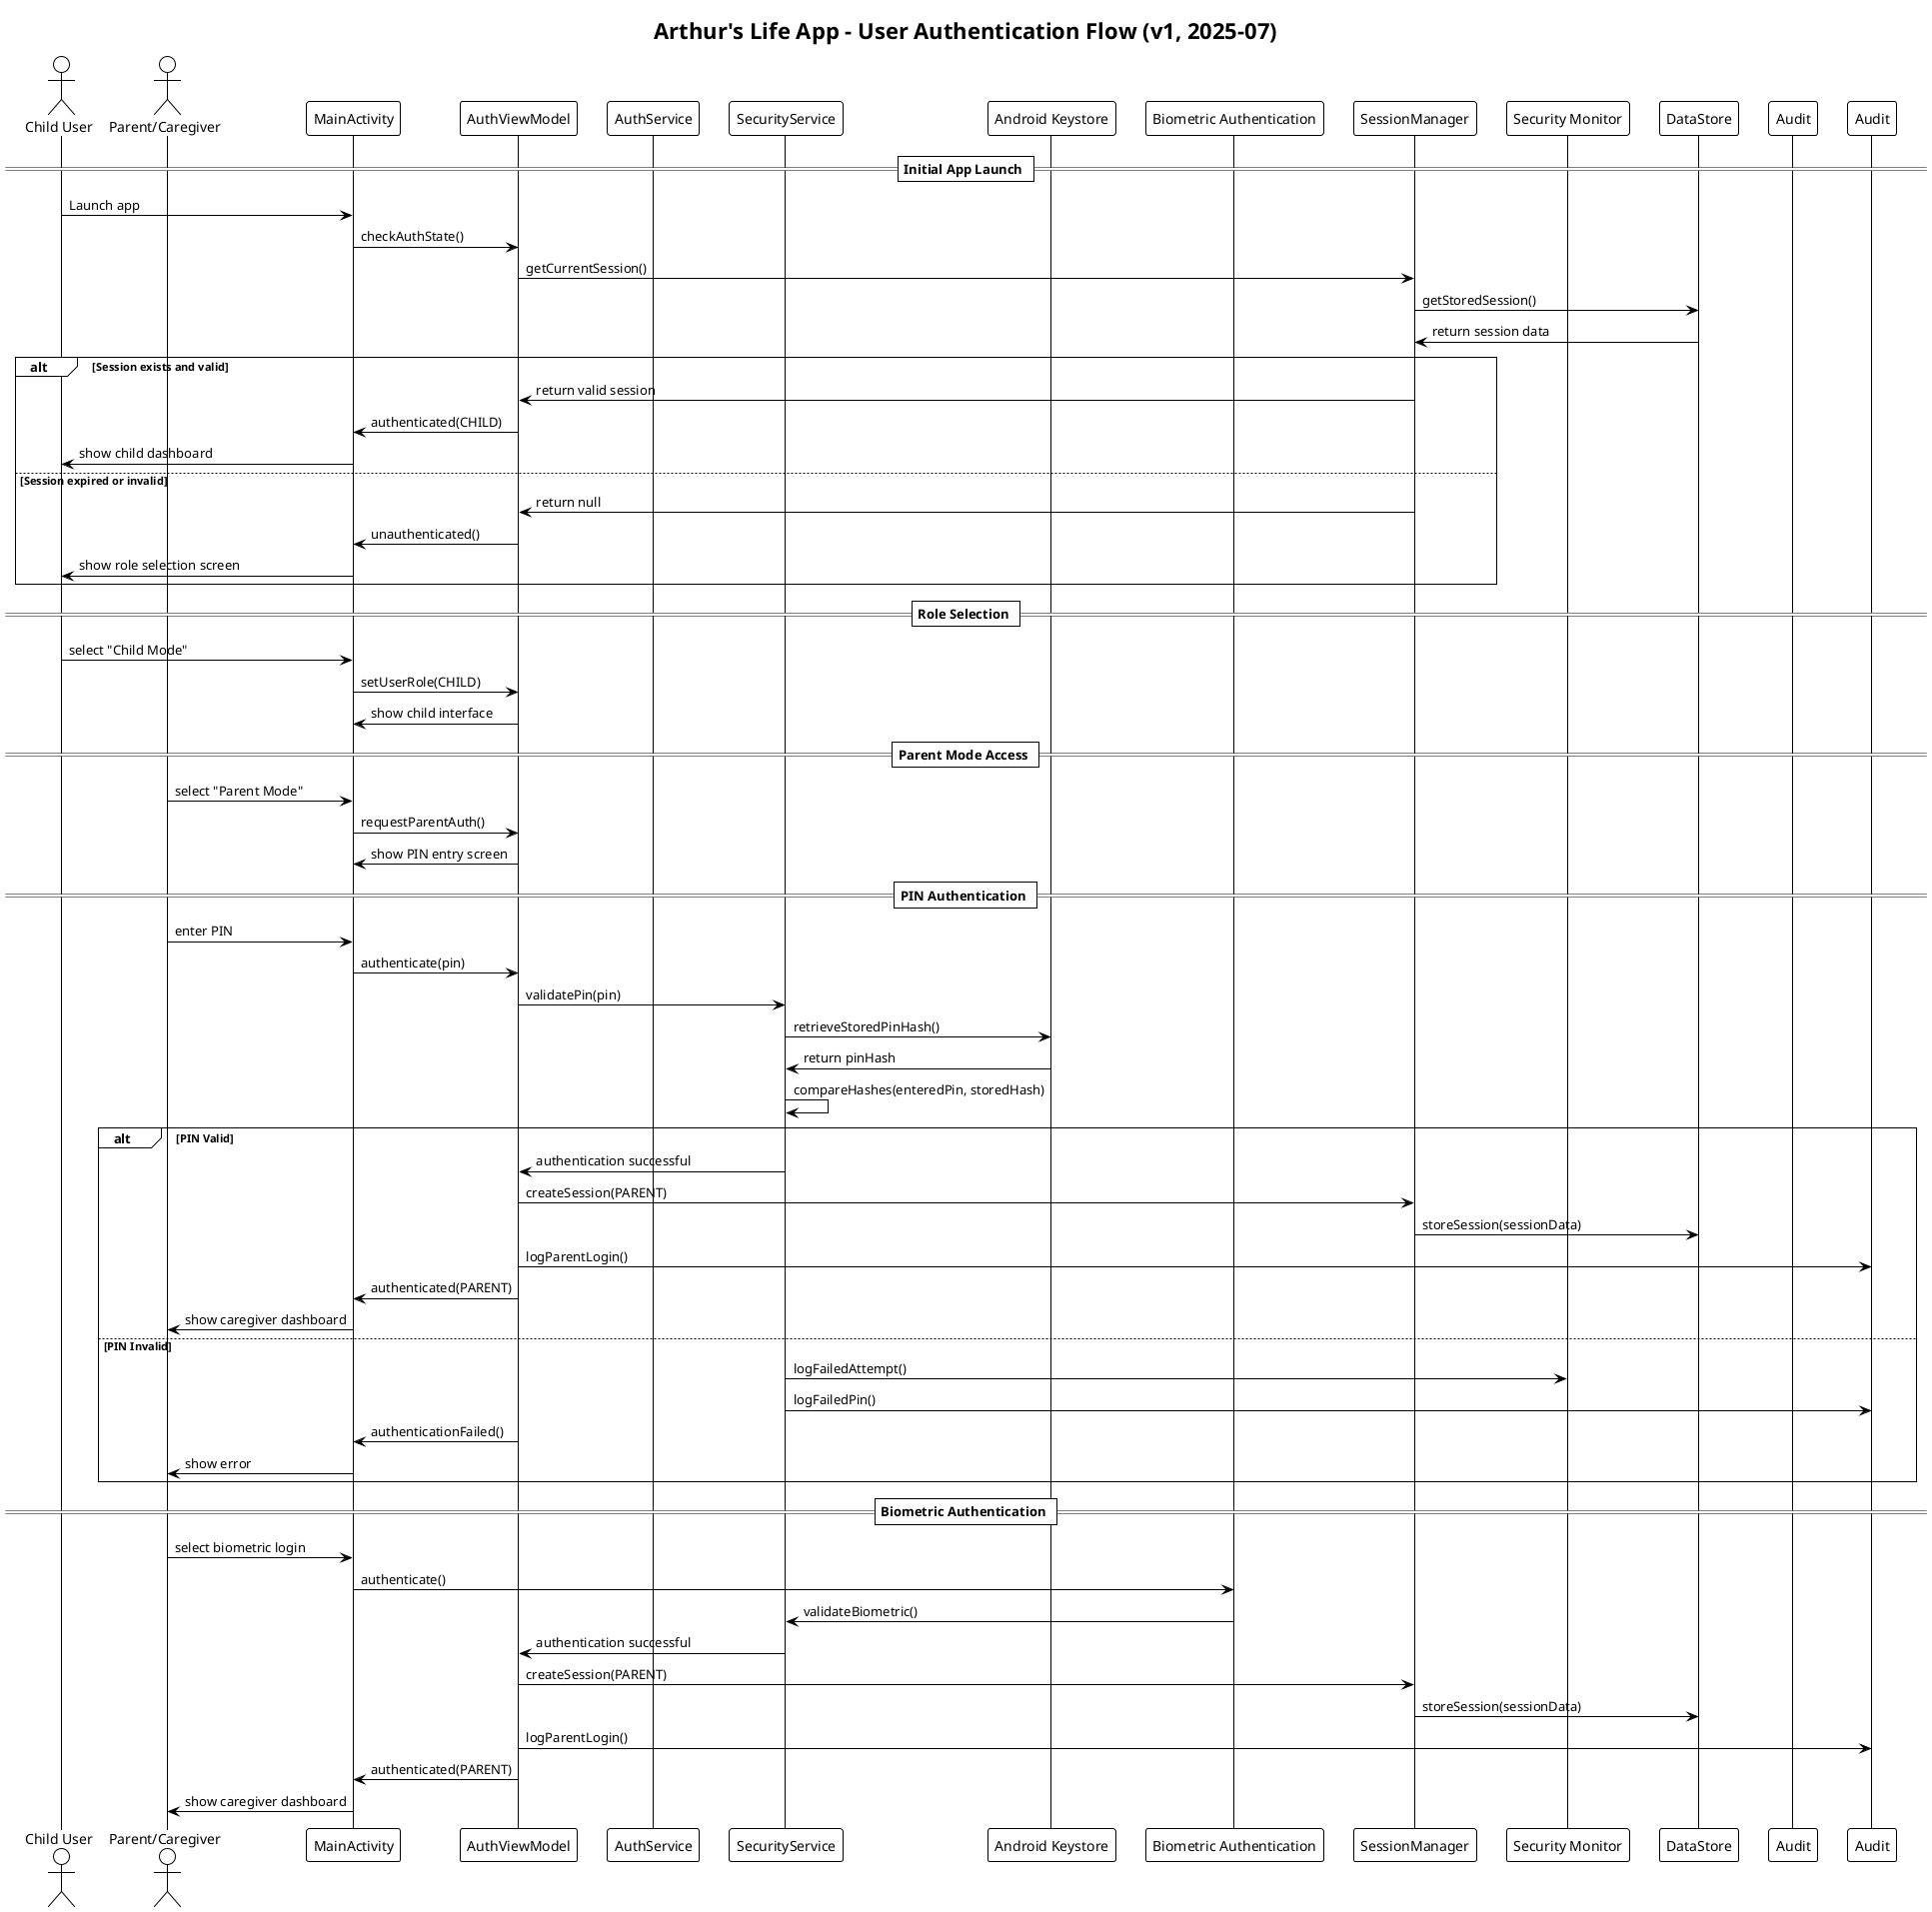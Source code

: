 @startuml user-authentication-flow
!theme plain

title Arthur's Life App - User Authentication Flow (v1, 2025-07)

actor Child as "Child User"
actor Parent as "Parent/Caregiver"
participant MainActivity as "MainActivity"
participant AuthViewModel as "AuthViewModel"
participant AuthService as "AuthService"
participant SecurityService as "SecurityService"
participant AndroidKeystore as "Android Keystore"
participant BiometricAuth as "Biometric Authentication"
participant SessionManager as "SessionManager"
participant SecurityMonitor as "Security Monitor"
participant DataStore as "DataStore"
participant AuditTrail as "Audit"

== Initial App Launch ==

Child -> MainActivity: Launch app
MainActivity -> AuthViewModel: checkAuthState()
AuthViewModel -> SessionManager: getCurrentSession()
SessionManager -> DataStore: getStoredSession()
DataStore -> SessionManager: return session data

alt Session exists and valid
    SessionManager -> AuthViewModel: return valid session
    AuthViewModel -> MainActivity: authenticated(CHILD)
    MainActivity -> Child: show child dashboard
else Session expired or invalid
    SessionManager -> AuthViewModel: return null
    AuthViewModel -> MainActivity: unauthenticated()
    MainActivity -> Child: show role selection screen
end

== Role Selection ==

Child -> MainActivity: select "Child Mode"
MainActivity -> AuthViewModel: setUserRole(CHILD)
AuthViewModel -> MainActivity: show child interface

== Parent Mode Access ==

Parent -> MainActivity: select "Parent Mode"
MainActivity -> AuthViewModel: requestParentAuth()
AuthViewModel -> MainActivity: show PIN entry screen

== PIN Authentication ==

Parent -> MainActivity: enter PIN
MainActivity -> AuthViewModel: authenticate(pin)
AuthViewModel -> SecurityService: validatePin(pin)
SecurityService -> AndroidKeystore: retrieveStoredPinHash()
AndroidKeystore -> SecurityService: return pinHash
SecurityService -> SecurityService: compareHashes(enteredPin, storedHash)

alt PIN Valid
    SecurityService -> AuthViewModel: authentication successful
    AuthViewModel -> SessionManager: createSession(PARENT)
    SessionManager -> DataStore: storeSession(sessionData)
    AuthViewModel -> Audit: logParentLogin()
    AuthViewModel -> MainActivity: authenticated(PARENT)
    MainActivity -> Parent: show caregiver dashboard
else PIN Invalid
    SecurityService -> SecurityMonitor: logFailedAttempt()
    SecurityService -> Audit: logFailedPin()
    AuthViewModel -> MainActivity: authenticationFailed()
    MainActivity -> Parent: show error
end

== Biometric Authentication ==

Parent -> MainActivity: select biometric login
MainActivity -> BiometricAuth: authenticate()
BiometricAuth -> SecurityService: validateBiometric()
SecurityService -> AuthViewModel: authentication successful
AuthViewModel -> SessionManager: createSession(PARENT)
SessionManager -> DataStore: storeSession(sessionData)
AuthViewModel -> Audit: logParentLogin()
AuthViewModel -> MainActivity: authenticated(PARENT)
MainActivity -> Parent: show caregiver dashboard

@enduml
